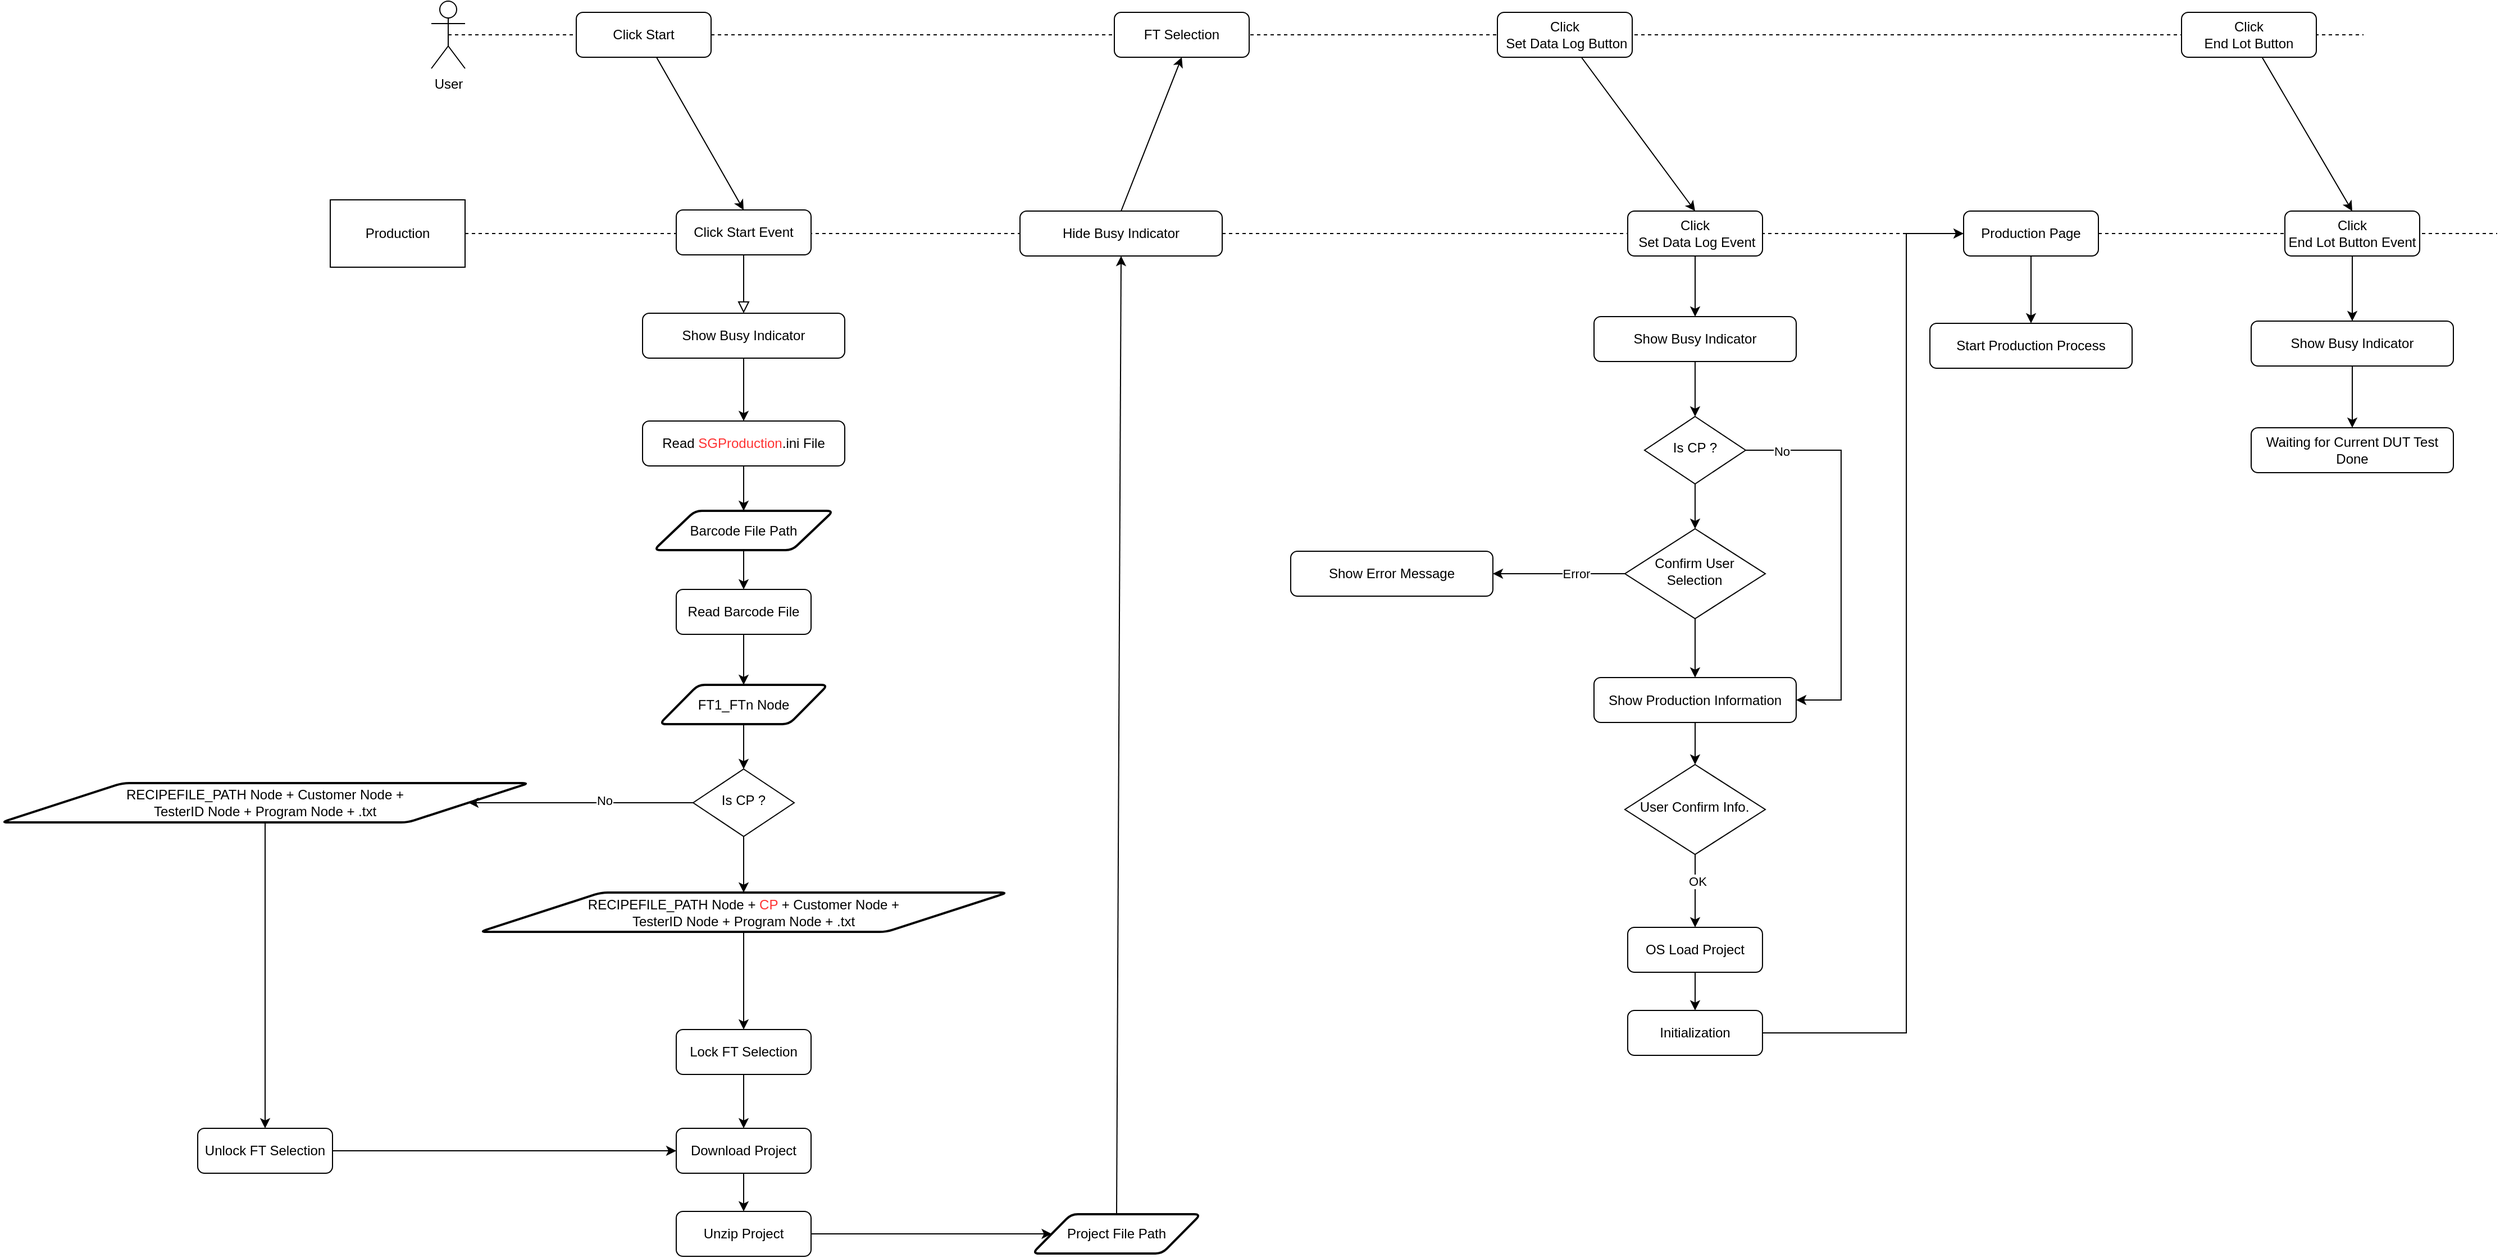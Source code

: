 <mxfile version="14.7.2" type="github" pages="2">
  <diagram id="C5RBs43oDa-KdzZeNtuy" name="Page-1">
    <mxGraphModel dx="3327" dy="2103" grid="0" gridSize="10" guides="1" tooltips="1" connect="1" arrows="1" fold="1" page="1" pageScale="1" pageWidth="827" pageHeight="1169" math="0" shadow="0">
      <root>
        <mxCell id="WIyWlLk6GJQsqaUBKTNV-0" />
        <mxCell id="WIyWlLk6GJQsqaUBKTNV-1" parent="WIyWlLk6GJQsqaUBKTNV-0" />
        <mxCell id="osNyrSHT3eNxlnk6y9xx-10" value="User" style="shape=umlActor;verticalLabelPosition=bottom;verticalAlign=top;html=1;outlineConnect=0;" parent="WIyWlLk6GJQsqaUBKTNV-1" vertex="1">
          <mxGeometry x="-827" y="-325" width="30" height="60" as="geometry" />
        </mxCell>
        <mxCell id="osNyrSHT3eNxlnk6y9xx-11" value="Production" style="rounded=0;whiteSpace=wrap;html=1;" parent="WIyWlLk6GJQsqaUBKTNV-1" vertex="1">
          <mxGeometry x="-917" y="-148" width="120" height="60" as="geometry" />
        </mxCell>
        <mxCell id="osNyrSHT3eNxlnk6y9xx-12" value="" style="endArrow=none;dashed=1;html=1;exitX=0.5;exitY=0.5;exitDx=0;exitDy=0;exitPerimeter=0;" parent="WIyWlLk6GJQsqaUBKTNV-1" source="osNyrSHT3eNxlnk6y9xx-10" edge="1">
          <mxGeometry width="50" height="50" relative="1" as="geometry">
            <mxPoint x="-736" y="-261" as="sourcePoint" />
            <mxPoint x="893" y="-295" as="targetPoint" />
          </mxGeometry>
        </mxCell>
        <mxCell id="osNyrSHT3eNxlnk6y9xx-14" value="" style="endArrow=none;dashed=1;html=1;exitX=1;exitY=0.5;exitDx=0;exitDy=0;startArrow=none;" parent="WIyWlLk6GJQsqaUBKTNV-1" source="osNyrSHT3eNxlnk6y9xx-46" edge="1">
          <mxGeometry width="50" height="50" relative="1" as="geometry">
            <mxPoint x="-786" y="-118.5" as="sourcePoint" />
            <mxPoint x="1012" y="-118" as="targetPoint" />
          </mxGeometry>
        </mxCell>
        <mxCell id="osNyrSHT3eNxlnk6y9xx-17" style="rounded=0;orthogonalLoop=1;jettySize=auto;html=1;entryX=0.5;entryY=0;entryDx=0;entryDy=0;" parent="WIyWlLk6GJQsqaUBKTNV-1" source="osNyrSHT3eNxlnk6y9xx-15" target="WIyWlLk6GJQsqaUBKTNV-3" edge="1">
          <mxGeometry relative="1" as="geometry" />
        </mxCell>
        <mxCell id="osNyrSHT3eNxlnk6y9xx-15" value="Click Start" style="rounded=1;whiteSpace=wrap;html=1;fontSize=12;glass=0;strokeWidth=1;shadow=0;" parent="WIyWlLk6GJQsqaUBKTNV-1" vertex="1">
          <mxGeometry x="-698" y="-315" width="120" height="40" as="geometry" />
        </mxCell>
        <mxCell id="WIyWlLk6GJQsqaUBKTNV-2" value="" style="rounded=0;html=1;jettySize=auto;orthogonalLoop=1;fontSize=11;endArrow=block;endFill=0;endSize=8;strokeWidth=1;shadow=0;labelBackgroundColor=none;edgeStyle=orthogonalEdgeStyle;entryX=0.5;entryY=0;entryDx=0;entryDy=0;" parent="WIyWlLk6GJQsqaUBKTNV-1" source="WIyWlLk6GJQsqaUBKTNV-3" target="osNyrSHT3eNxlnk6y9xx-43" edge="1">
          <mxGeometry x="-784" y="-139" as="geometry">
            <mxPoint x="-549" y="-40" as="targetPoint" />
          </mxGeometry>
        </mxCell>
        <mxCell id="osNyrSHT3eNxlnk6y9xx-18" value="Read &lt;font color=&quot;#ff3333&quot;&gt;SGProduction&lt;/font&gt;.ini File" style="rounded=1;whiteSpace=wrap;html=1;fontSize=12;glass=0;strokeWidth=1;shadow=0;" parent="WIyWlLk6GJQsqaUBKTNV-1" vertex="1">
          <mxGeometry x="-639" y="49" width="180" height="40" as="geometry" />
        </mxCell>
        <mxCell id="osNyrSHT3eNxlnk6y9xx-19" value="Barcode File Path" style="shape=parallelogram;html=1;strokeWidth=2;perimeter=parallelogramPerimeter;whiteSpace=wrap;rounded=1;arcSize=12;size=0.23;" parent="WIyWlLk6GJQsqaUBKTNV-1" vertex="1">
          <mxGeometry x="-629" y="129" width="160" height="35" as="geometry" />
        </mxCell>
        <mxCell id="osNyrSHT3eNxlnk6y9xx-20" style="edgeStyle=orthogonalEdgeStyle;rounded=0;orthogonalLoop=1;jettySize=auto;html=1;entryX=0.5;entryY=0;entryDx=0;entryDy=0;" parent="WIyWlLk6GJQsqaUBKTNV-1" source="osNyrSHT3eNxlnk6y9xx-18" target="osNyrSHT3eNxlnk6y9xx-19" edge="1">
          <mxGeometry x="-784" y="-41" as="geometry" />
        </mxCell>
        <mxCell id="osNyrSHT3eNxlnk6y9xx-21" value="Read Barcode File" style="rounded=1;whiteSpace=wrap;html=1;fontSize=12;glass=0;strokeWidth=1;shadow=0;" parent="WIyWlLk6GJQsqaUBKTNV-1" vertex="1">
          <mxGeometry x="-609" y="199" width="120" height="40" as="geometry" />
        </mxCell>
        <mxCell id="osNyrSHT3eNxlnk6y9xx-22" style="edgeStyle=orthogonalEdgeStyle;rounded=0;orthogonalLoop=1;jettySize=auto;html=1;entryX=0.5;entryY=0;entryDx=0;entryDy=0;" parent="WIyWlLk6GJQsqaUBKTNV-1" source="osNyrSHT3eNxlnk6y9xx-19" target="osNyrSHT3eNxlnk6y9xx-21" edge="1">
          <mxGeometry x="-784" y="-41" as="geometry" />
        </mxCell>
        <mxCell id="osNyrSHT3eNxlnk6y9xx-23" value="RECIPEFILE_PATH Node + &lt;font color=&quot;#ff3333&quot;&gt;CP&lt;/font&gt; + Customer Node + &lt;br&gt;TesterID Node + Program Node + .txt" style="shape=parallelogram;html=1;strokeWidth=2;perimeter=parallelogramPerimeter;whiteSpace=wrap;rounded=1;arcSize=12;size=0.23;" parent="WIyWlLk6GJQsqaUBKTNV-1" vertex="1">
          <mxGeometry x="-784" y="469" width="470" height="35" as="geometry" />
        </mxCell>
        <mxCell id="osNyrSHT3eNxlnk6y9xx-24" style="edgeStyle=orthogonalEdgeStyle;rounded=0;orthogonalLoop=1;jettySize=auto;html=1;entryX=0.5;entryY=0;entryDx=0;entryDy=0;" parent="WIyWlLk6GJQsqaUBKTNV-1" source="osNyrSHT3eNxlnk6y9xx-25" target="osNyrSHT3eNxlnk6y9xx-23" edge="1">
          <mxGeometry x="-784" y="-41" as="geometry" />
        </mxCell>
        <mxCell id="osNyrSHT3eNxlnk6y9xx-25" value="Is CP ?" style="rhombus;whiteSpace=wrap;html=1;shadow=0;fontFamily=Helvetica;fontSize=12;align=center;strokeWidth=1;spacing=6;spacingTop=-4;" parent="WIyWlLk6GJQsqaUBKTNV-1" vertex="1">
          <mxGeometry x="-594" y="359" width="90" height="60" as="geometry" />
        </mxCell>
        <mxCell id="osNyrSHT3eNxlnk6y9xx-26" style="edgeStyle=orthogonalEdgeStyle;rounded=0;orthogonalLoop=1;jettySize=auto;html=1;entryX=0.5;entryY=0;entryDx=0;entryDy=0;" parent="WIyWlLk6GJQsqaUBKTNV-1" source="osNyrSHT3eNxlnk6y9xx-27" target="osNyrSHT3eNxlnk6y9xx-25" edge="1">
          <mxGeometry x="-784" y="-41" as="geometry" />
        </mxCell>
        <mxCell id="osNyrSHT3eNxlnk6y9xx-27" value="FT1_FTn Node" style="shape=parallelogram;html=1;strokeWidth=2;perimeter=parallelogramPerimeter;whiteSpace=wrap;rounded=1;arcSize=12;size=0.23;" parent="WIyWlLk6GJQsqaUBKTNV-1" vertex="1">
          <mxGeometry x="-624" y="284" width="150" height="35" as="geometry" />
        </mxCell>
        <mxCell id="osNyrSHT3eNxlnk6y9xx-28" style="edgeStyle=orthogonalEdgeStyle;rounded=0;orthogonalLoop=1;jettySize=auto;html=1;entryX=0.5;entryY=0;entryDx=0;entryDy=0;" parent="WIyWlLk6GJQsqaUBKTNV-1" source="osNyrSHT3eNxlnk6y9xx-21" target="osNyrSHT3eNxlnk6y9xx-27" edge="1">
          <mxGeometry x="-784" y="-41" as="geometry">
            <mxPoint x="-549" y="279" as="targetPoint" />
          </mxGeometry>
        </mxCell>
        <mxCell id="osNyrSHT3eNxlnk6y9xx-29" value="RECIPEFILE_PATH Node&amp;nbsp;+ Customer Node + &lt;br&gt;TesterID Node + Program Node + .txt" style="shape=parallelogram;html=1;strokeWidth=2;perimeter=parallelogramPerimeter;whiteSpace=wrap;rounded=1;arcSize=12;size=0.23;" parent="WIyWlLk6GJQsqaUBKTNV-1" vertex="1">
          <mxGeometry x="-1210" y="371.5" width="470" height="35" as="geometry" />
        </mxCell>
        <mxCell id="osNyrSHT3eNxlnk6y9xx-30" style="edgeStyle=orthogonalEdgeStyle;rounded=0;orthogonalLoop=1;jettySize=auto;html=1;exitX=0;exitY=0.5;exitDx=0;exitDy=0;entryX=1;entryY=0.5;entryDx=0;entryDy=0;" parent="WIyWlLk6GJQsqaUBKTNV-1" source="osNyrSHT3eNxlnk6y9xx-25" target="osNyrSHT3eNxlnk6y9xx-29" edge="1">
          <mxGeometry x="-784" y="-41" as="geometry">
            <mxPoint x="-699" y="425" as="sourcePoint" />
            <mxPoint x="-691" y="429" as="targetPoint" />
            <Array as="points">
              <mxPoint x="-714" y="389" />
              <mxPoint x="-714" y="389" />
            </Array>
          </mxGeometry>
        </mxCell>
        <mxCell id="osNyrSHT3eNxlnk6y9xx-31" value="No" style="edgeLabel;html=1;align=center;verticalAlign=middle;resizable=0;points=[];" parent="osNyrSHT3eNxlnk6y9xx-30" vertex="1" connectable="0">
          <mxGeometry x="-0.209" y="-2" relative="1" as="geometry">
            <mxPoint as="offset" />
          </mxGeometry>
        </mxCell>
        <mxCell id="osNyrSHT3eNxlnk6y9xx-32" value="Lock FT Selection" style="rounded=1;whiteSpace=wrap;html=1;fontSize=12;glass=0;strokeWidth=1;shadow=0;" parent="WIyWlLk6GJQsqaUBKTNV-1" vertex="1">
          <mxGeometry x="-609" y="591" width="120" height="40" as="geometry" />
        </mxCell>
        <mxCell id="osNyrSHT3eNxlnk6y9xx-33" style="edgeStyle=orthogonalEdgeStyle;rounded=0;orthogonalLoop=1;jettySize=auto;html=1;entryX=0.5;entryY=0;entryDx=0;entryDy=0;" parent="WIyWlLk6GJQsqaUBKTNV-1" source="osNyrSHT3eNxlnk6y9xx-23" target="osNyrSHT3eNxlnk6y9xx-32" edge="1">
          <mxGeometry x="-784" y="-41" as="geometry" />
        </mxCell>
        <mxCell id="osNyrSHT3eNxlnk6y9xx-34" value="Unlock FT Selection" style="rounded=1;whiteSpace=wrap;html=1;fontSize=12;glass=0;strokeWidth=1;shadow=0;" parent="WIyWlLk6GJQsqaUBKTNV-1" vertex="1">
          <mxGeometry x="-1035" y="679" width="120" height="40" as="geometry" />
        </mxCell>
        <mxCell id="osNyrSHT3eNxlnk6y9xx-35" style="edgeStyle=orthogonalEdgeStyle;rounded=0;orthogonalLoop=1;jettySize=auto;html=1;entryX=0.5;entryY=0;entryDx=0;entryDy=0;" parent="WIyWlLk6GJQsqaUBKTNV-1" source="osNyrSHT3eNxlnk6y9xx-29" target="osNyrSHT3eNxlnk6y9xx-34" edge="1">
          <mxGeometry x="-1564" y="-35.75" as="geometry" />
        </mxCell>
        <mxCell id="osNyrSHT3eNxlnk6y9xx-36" value="Download Project" style="rounded=1;whiteSpace=wrap;html=1;fontSize=12;glass=0;strokeWidth=1;shadow=0;" parent="WIyWlLk6GJQsqaUBKTNV-1" vertex="1">
          <mxGeometry x="-609" y="679" width="120" height="40" as="geometry" />
        </mxCell>
        <mxCell id="osNyrSHT3eNxlnk6y9xx-37" style="edgeStyle=orthogonalEdgeStyle;rounded=0;orthogonalLoop=1;jettySize=auto;html=1;entryX=0.5;entryY=0;entryDx=0;entryDy=0;" parent="WIyWlLk6GJQsqaUBKTNV-1" source="osNyrSHT3eNxlnk6y9xx-32" target="osNyrSHT3eNxlnk6y9xx-36" edge="1">
          <mxGeometry x="-784" y="-41" as="geometry" />
        </mxCell>
        <mxCell id="osNyrSHT3eNxlnk6y9xx-38" style="edgeStyle=orthogonalEdgeStyle;rounded=0;orthogonalLoop=1;jettySize=auto;html=1;entryX=0;entryY=0.5;entryDx=0;entryDy=0;exitX=1;exitY=0.5;exitDx=0;exitDy=0;" parent="WIyWlLk6GJQsqaUBKTNV-1" source="osNyrSHT3eNxlnk6y9xx-34" target="osNyrSHT3eNxlnk6y9xx-36" edge="1">
          <mxGeometry x="-784" y="-41" as="geometry">
            <Array as="points">
              <mxPoint x="-817" y="699" />
              <mxPoint x="-817" y="699" />
            </Array>
          </mxGeometry>
        </mxCell>
        <mxCell id="osNyrSHT3eNxlnk6y9xx-39" value="Unzip Project" style="rounded=1;whiteSpace=wrap;html=1;fontSize=12;glass=0;strokeWidth=1;shadow=0;" parent="WIyWlLk6GJQsqaUBKTNV-1" vertex="1">
          <mxGeometry x="-609" y="753" width="120" height="40" as="geometry" />
        </mxCell>
        <mxCell id="osNyrSHT3eNxlnk6y9xx-40" style="edgeStyle=orthogonalEdgeStyle;rounded=0;orthogonalLoop=1;jettySize=auto;html=1;entryX=0.5;entryY=0;entryDx=0;entryDy=0;" parent="WIyWlLk6GJQsqaUBKTNV-1" source="osNyrSHT3eNxlnk6y9xx-36" target="osNyrSHT3eNxlnk6y9xx-39" edge="1">
          <mxGeometry x="-784" y="-41" as="geometry" />
        </mxCell>
        <mxCell id="osNyrSHT3eNxlnk6y9xx-48" style="edgeStyle=none;rounded=0;orthogonalLoop=1;jettySize=auto;html=1;exitX=0.5;exitY=0;exitDx=0;exitDy=0;entryX=0.5;entryY=1;entryDx=0;entryDy=0;" parent="WIyWlLk6GJQsqaUBKTNV-1" source="osNyrSHT3eNxlnk6y9xx-41" target="osNyrSHT3eNxlnk6y9xx-46" edge="1">
          <mxGeometry relative="1" as="geometry" />
        </mxCell>
        <mxCell id="osNyrSHT3eNxlnk6y9xx-41" value="Project File Path" style="shape=parallelogram;html=1;strokeWidth=2;perimeter=parallelogramPerimeter;whiteSpace=wrap;rounded=1;arcSize=12;size=0.23;" parent="WIyWlLk6GJQsqaUBKTNV-1" vertex="1">
          <mxGeometry x="-292" y="755.5" width="150" height="35" as="geometry" />
        </mxCell>
        <mxCell id="osNyrSHT3eNxlnk6y9xx-42" style="edgeStyle=orthogonalEdgeStyle;rounded=0;orthogonalLoop=1;jettySize=auto;html=1;exitX=1;exitY=0.5;exitDx=0;exitDy=0;entryX=0;entryY=0.5;entryDx=0;entryDy=0;" parent="WIyWlLk6GJQsqaUBKTNV-1" source="osNyrSHT3eNxlnk6y9xx-39" target="osNyrSHT3eNxlnk6y9xx-41" edge="1">
          <mxGeometry x="-784" y="-41" as="geometry" />
        </mxCell>
        <mxCell id="osNyrSHT3eNxlnk6y9xx-44" style="edgeStyle=none;rounded=0;orthogonalLoop=1;jettySize=auto;html=1;entryX=0.5;entryY=0;entryDx=0;entryDy=0;" parent="WIyWlLk6GJQsqaUBKTNV-1" source="osNyrSHT3eNxlnk6y9xx-43" target="osNyrSHT3eNxlnk6y9xx-18" edge="1">
          <mxGeometry relative="1" as="geometry" />
        </mxCell>
        <mxCell id="osNyrSHT3eNxlnk6y9xx-43" value="Show Busy Indicator" style="rounded=1;whiteSpace=wrap;html=1;fontSize=12;glass=0;strokeWidth=1;shadow=0;" parent="WIyWlLk6GJQsqaUBKTNV-1" vertex="1">
          <mxGeometry x="-639" y="-47" width="180" height="40" as="geometry" />
        </mxCell>
        <mxCell id="osNyrSHT3eNxlnk6y9xx-50" style="edgeStyle=none;rounded=0;orthogonalLoop=1;jettySize=auto;html=1;exitX=0.5;exitY=0;exitDx=0;exitDy=0;entryX=0.5;entryY=1;entryDx=0;entryDy=0;" parent="WIyWlLk6GJQsqaUBKTNV-1" source="osNyrSHT3eNxlnk6y9xx-46" target="osNyrSHT3eNxlnk6y9xx-49" edge="1">
          <mxGeometry relative="1" as="geometry" />
        </mxCell>
        <mxCell id="osNyrSHT3eNxlnk6y9xx-46" value="Hide Busy Indicator" style="rounded=1;whiteSpace=wrap;html=1;fontSize=12;glass=0;strokeWidth=1;shadow=0;" parent="WIyWlLk6GJQsqaUBKTNV-1" vertex="1">
          <mxGeometry x="-303" y="-138" width="180" height="40" as="geometry" />
        </mxCell>
        <mxCell id="osNyrSHT3eNxlnk6y9xx-47" value="" style="endArrow=none;dashed=1;html=1;exitX=1;exitY=0.5;exitDx=0;exitDy=0;" parent="WIyWlLk6GJQsqaUBKTNV-1" source="osNyrSHT3eNxlnk6y9xx-11" target="osNyrSHT3eNxlnk6y9xx-46" edge="1">
          <mxGeometry width="50" height="50" relative="1" as="geometry">
            <mxPoint x="-797" y="-118" as="sourcePoint" />
            <mxPoint x="535" y="-118.5" as="targetPoint" />
          </mxGeometry>
        </mxCell>
        <mxCell id="WIyWlLk6GJQsqaUBKTNV-3" value="Click Start Event" style="rounded=1;whiteSpace=wrap;html=1;fontSize=12;glass=0;strokeWidth=1;shadow=0;" parent="WIyWlLk6GJQsqaUBKTNV-1" vertex="1">
          <mxGeometry x="-609" y="-139" width="120" height="40" as="geometry" />
        </mxCell>
        <mxCell id="osNyrSHT3eNxlnk6y9xx-49" value="FT Selection" style="rounded=1;whiteSpace=wrap;html=1;fontSize=12;glass=0;strokeWidth=1;shadow=0;" parent="WIyWlLk6GJQsqaUBKTNV-1" vertex="1">
          <mxGeometry x="-219" y="-315" width="120" height="40" as="geometry" />
        </mxCell>
        <mxCell id="dTgxTN9ih--eL3uSXzqX-3" value="Click&lt;br&gt;&amp;nbsp;Set Data Log Event" style="rounded=1;whiteSpace=wrap;html=1;fontSize=12;glass=0;strokeWidth=1;shadow=0;" parent="WIyWlLk6GJQsqaUBKTNV-1" vertex="1">
          <mxGeometry x="238" y="-138" width="120" height="40" as="geometry" />
        </mxCell>
        <mxCell id="dTgxTN9ih--eL3uSXzqX-11" style="edgeStyle=orthogonalEdgeStyle;rounded=0;orthogonalLoop=1;jettySize=auto;html=1;entryX=0.5;entryY=0;entryDx=0;entryDy=0;" parent="WIyWlLk6GJQsqaUBKTNV-1" source="dTgxTN9ih--eL3uSXzqX-3" target="osNyrSHT3eNxlnk6y9xx-78" edge="1">
          <mxGeometry x="-62" y="-138" as="geometry">
            <mxPoint x="298" y="-48" as="targetPoint" />
          </mxGeometry>
        </mxCell>
        <mxCell id="osNyrSHT3eNxlnk6y9xx-53" style="edgeStyle=none;rounded=0;orthogonalLoop=1;jettySize=auto;html=1;entryX=0.5;entryY=0;entryDx=0;entryDy=0;" parent="WIyWlLk6GJQsqaUBKTNV-1" source="osNyrSHT3eNxlnk6y9xx-52" target="dTgxTN9ih--eL3uSXzqX-3" edge="1">
          <mxGeometry relative="1" as="geometry" />
        </mxCell>
        <mxCell id="osNyrSHT3eNxlnk6y9xx-52" value="Click&lt;br&gt;&amp;nbsp;Set Data Log Button" style="rounded=1;whiteSpace=wrap;html=1;fontSize=12;glass=0;strokeWidth=1;shadow=0;" parent="WIyWlLk6GJQsqaUBKTNV-1" vertex="1">
          <mxGeometry x="122" y="-315" width="120" height="40" as="geometry" />
        </mxCell>
        <mxCell id="osNyrSHT3eNxlnk6y9xx-60" style="edgeStyle=orthogonalEdgeStyle;rounded=0;orthogonalLoop=1;jettySize=auto;html=1;entryX=0.5;entryY=0;entryDx=0;entryDy=0;" parent="WIyWlLk6GJQsqaUBKTNV-1" source="osNyrSHT3eNxlnk6y9xx-54" target="osNyrSHT3eNxlnk6y9xx-59" edge="1">
          <mxGeometry relative="1" as="geometry" />
        </mxCell>
        <mxCell id="osNyrSHT3eNxlnk6y9xx-54" value="Production Page" style="rounded=1;whiteSpace=wrap;html=1;fontSize=12;glass=0;strokeWidth=1;shadow=0;" parent="WIyWlLk6GJQsqaUBKTNV-1" vertex="1">
          <mxGeometry x="537" y="-138" width="120" height="40" as="geometry" />
        </mxCell>
        <mxCell id="osNyrSHT3eNxlnk6y9xx-58" style="edgeStyle=orthogonalEdgeStyle;rounded=0;orthogonalLoop=1;jettySize=auto;html=1;entryX=0;entryY=0.5;entryDx=0;entryDy=0;exitX=1;exitY=0.5;exitDx=0;exitDy=0;" parent="WIyWlLk6GJQsqaUBKTNV-1" source="osNyrSHT3eNxlnk6y9xx-77" target="osNyrSHT3eNxlnk6y9xx-54" edge="1">
          <mxGeometry relative="1" as="geometry">
            <mxPoint x="358" y="501" as="sourcePoint" />
            <Array as="points">
              <mxPoint x="486" y="594" />
              <mxPoint x="486" y="-118" />
            </Array>
          </mxGeometry>
        </mxCell>
        <mxCell id="osNyrSHT3eNxlnk6y9xx-59" value="Start Production Process" style="rounded=1;whiteSpace=wrap;html=1;fontSize=12;glass=0;strokeWidth=1;shadow=0;" parent="WIyWlLk6GJQsqaUBKTNV-1" vertex="1">
          <mxGeometry x="507" y="-38" width="180" height="40" as="geometry" />
        </mxCell>
        <mxCell id="osNyrSHT3eNxlnk6y9xx-61" value="Is CP ?" style="rhombus;whiteSpace=wrap;html=1;shadow=0;fontFamily=Helvetica;fontSize=12;align=center;strokeWidth=1;spacing=6;spacingTop=-4;" parent="WIyWlLk6GJQsqaUBKTNV-1" vertex="1">
          <mxGeometry x="252.97" y="45" width="90" height="60" as="geometry" />
        </mxCell>
        <mxCell id="osNyrSHT3eNxlnk6y9xx-62" value="Confirm User Selection" style="rhombus;whiteSpace=wrap;html=1;shadow=0;fontFamily=Helvetica;fontSize=12;align=center;strokeWidth=1;spacing=6;spacingTop=-4;" parent="WIyWlLk6GJQsqaUBKTNV-1" vertex="1">
          <mxGeometry x="235.47" y="145" width="125" height="80" as="geometry" />
        </mxCell>
        <mxCell id="osNyrSHT3eNxlnk6y9xx-63" style="edgeStyle=orthogonalEdgeStyle;rounded=0;orthogonalLoop=1;jettySize=auto;html=1;entryX=0.5;entryY=0;entryDx=0;entryDy=0;" parent="WIyWlLk6GJQsqaUBKTNV-1" source="osNyrSHT3eNxlnk6y9xx-61" target="osNyrSHT3eNxlnk6y9xx-62" edge="1">
          <mxGeometry x="-62.03" y="-45" as="geometry" />
        </mxCell>
        <mxCell id="osNyrSHT3eNxlnk6y9xx-64" value="Show Error Message" style="rounded=1;whiteSpace=wrap;html=1;fontSize=12;glass=0;strokeWidth=1;shadow=0;" parent="WIyWlLk6GJQsqaUBKTNV-1" vertex="1">
          <mxGeometry x="-62.03" y="165" width="180" height="40" as="geometry" />
        </mxCell>
        <mxCell id="osNyrSHT3eNxlnk6y9xx-65" style="edgeStyle=orthogonalEdgeStyle;rounded=0;orthogonalLoop=1;jettySize=auto;html=1;exitX=0;exitY=0.5;exitDx=0;exitDy=0;entryX=1;entryY=0.5;entryDx=0;entryDy=0;" parent="WIyWlLk6GJQsqaUBKTNV-1" source="osNyrSHT3eNxlnk6y9xx-62" target="osNyrSHT3eNxlnk6y9xx-64" edge="1">
          <mxGeometry x="-62.03" y="-45" as="geometry" />
        </mxCell>
        <mxCell id="osNyrSHT3eNxlnk6y9xx-66" value="Error" style="edgeLabel;html=1;align=center;verticalAlign=middle;resizable=0;points=[];" parent="osNyrSHT3eNxlnk6y9xx-65" vertex="1" connectable="0">
          <mxGeometry x="-0.262" relative="1" as="geometry">
            <mxPoint as="offset" />
          </mxGeometry>
        </mxCell>
        <mxCell id="osNyrSHT3eNxlnk6y9xx-67" value="Show Production Information" style="rounded=1;whiteSpace=wrap;html=1;fontSize=12;glass=0;strokeWidth=1;shadow=0;" parent="WIyWlLk6GJQsqaUBKTNV-1" vertex="1">
          <mxGeometry x="207.97" y="277.5" width="180" height="40" as="geometry" />
        </mxCell>
        <mxCell id="osNyrSHT3eNxlnk6y9xx-68" style="edgeStyle=orthogonalEdgeStyle;rounded=0;orthogonalLoop=1;jettySize=auto;html=1;entryX=1;entryY=0.5;entryDx=0;entryDy=0;" parent="WIyWlLk6GJQsqaUBKTNV-1" source="osNyrSHT3eNxlnk6y9xx-61" target="osNyrSHT3eNxlnk6y9xx-67" edge="1">
          <mxGeometry x="-62.03" y="-45" as="geometry">
            <Array as="points">
              <mxPoint x="427.97" y="75" />
              <mxPoint x="427.97" y="297" />
            </Array>
          </mxGeometry>
        </mxCell>
        <mxCell id="osNyrSHT3eNxlnk6y9xx-69" value="No" style="edgeLabel;html=1;align=center;verticalAlign=middle;resizable=0;points=[];" parent="osNyrSHT3eNxlnk6y9xx-68" vertex="1" connectable="0">
          <mxGeometry x="-0.82" relative="1" as="geometry">
            <mxPoint y="1" as="offset" />
          </mxGeometry>
        </mxCell>
        <mxCell id="osNyrSHT3eNxlnk6y9xx-70" style="edgeStyle=orthogonalEdgeStyle;rounded=0;orthogonalLoop=1;jettySize=auto;html=1;" parent="WIyWlLk6GJQsqaUBKTNV-1" source="osNyrSHT3eNxlnk6y9xx-62" target="osNyrSHT3eNxlnk6y9xx-67" edge="1">
          <mxGeometry x="-62.03" y="-45" as="geometry" />
        </mxCell>
        <mxCell id="osNyrSHT3eNxlnk6y9xx-71" value="User Confirm Info." style="rhombus;whiteSpace=wrap;html=1;shadow=0;fontFamily=Helvetica;fontSize=12;align=center;strokeWidth=1;spacing=6;spacingTop=-4;" parent="WIyWlLk6GJQsqaUBKTNV-1" vertex="1">
          <mxGeometry x="235.47" y="355" width="125" height="80" as="geometry" />
        </mxCell>
        <mxCell id="osNyrSHT3eNxlnk6y9xx-72" style="edgeStyle=orthogonalEdgeStyle;rounded=0;orthogonalLoop=1;jettySize=auto;html=1;entryX=0.5;entryY=0;entryDx=0;entryDy=0;" parent="WIyWlLk6GJQsqaUBKTNV-1" source="osNyrSHT3eNxlnk6y9xx-67" target="osNyrSHT3eNxlnk6y9xx-71" edge="1">
          <mxGeometry x="-62.03" y="-45" as="geometry" />
        </mxCell>
        <mxCell id="osNyrSHT3eNxlnk6y9xx-73" style="edgeStyle=orthogonalEdgeStyle;rounded=0;orthogonalLoop=1;jettySize=auto;html=1;entryX=0.5;entryY=0;entryDx=0;entryDy=0;" parent="WIyWlLk6GJQsqaUBKTNV-1" source="osNyrSHT3eNxlnk6y9xx-74" target="osNyrSHT3eNxlnk6y9xx-77" edge="1">
          <mxGeometry relative="1" as="geometry" />
        </mxCell>
        <mxCell id="osNyrSHT3eNxlnk6y9xx-74" value="OS Load Project" style="rounded=1;whiteSpace=wrap;html=1;fontSize=12;glass=0;strokeWidth=1;shadow=0;" parent="WIyWlLk6GJQsqaUBKTNV-1" vertex="1">
          <mxGeometry x="237.97" y="500" width="120" height="40" as="geometry" />
        </mxCell>
        <mxCell id="osNyrSHT3eNxlnk6y9xx-75" style="edgeStyle=orthogonalEdgeStyle;rounded=0;orthogonalLoop=1;jettySize=auto;html=1;entryX=0.5;entryY=0;entryDx=0;entryDy=0;" parent="WIyWlLk6GJQsqaUBKTNV-1" source="osNyrSHT3eNxlnk6y9xx-71" target="osNyrSHT3eNxlnk6y9xx-74" edge="1">
          <mxGeometry x="-62.03" y="-45" as="geometry">
            <Array as="points">
              <mxPoint x="297.97" y="500" />
            </Array>
            <mxPoint x="392.97" y="491" as="targetPoint" />
          </mxGeometry>
        </mxCell>
        <mxCell id="osNyrSHT3eNxlnk6y9xx-76" value="OK" style="edgeLabel;html=1;align=center;verticalAlign=middle;resizable=0;points=[];" parent="osNyrSHT3eNxlnk6y9xx-75" vertex="1" connectable="0">
          <mxGeometry x="-0.281" y="2" relative="1" as="geometry">
            <mxPoint as="offset" />
          </mxGeometry>
        </mxCell>
        <mxCell id="osNyrSHT3eNxlnk6y9xx-77" value="Initialization" style="rounded=1;whiteSpace=wrap;html=1;fontSize=12;glass=0;strokeWidth=1;shadow=0;" parent="WIyWlLk6GJQsqaUBKTNV-1" vertex="1">
          <mxGeometry x="237.97" y="574" width="120" height="40" as="geometry" />
        </mxCell>
        <mxCell id="osNyrSHT3eNxlnk6y9xx-79" style="edgeStyle=orthogonalEdgeStyle;rounded=0;orthogonalLoop=1;jettySize=auto;html=1;entryX=0.5;entryY=0;entryDx=0;entryDy=0;" parent="WIyWlLk6GJQsqaUBKTNV-1" source="osNyrSHT3eNxlnk6y9xx-78" target="osNyrSHT3eNxlnk6y9xx-61" edge="1">
          <mxGeometry relative="1" as="geometry" />
        </mxCell>
        <mxCell id="osNyrSHT3eNxlnk6y9xx-78" value="Show Busy Indicator" style="rounded=1;whiteSpace=wrap;html=1;fontSize=12;glass=0;strokeWidth=1;shadow=0;" parent="WIyWlLk6GJQsqaUBKTNV-1" vertex="1">
          <mxGeometry x="208" y="-44" width="180" height="40" as="geometry" />
        </mxCell>
        <mxCell id="mJ2Yfo1aPZkFYC3O0aXI-3" style="rounded=0;orthogonalLoop=1;jettySize=auto;html=1;entryX=0.5;entryY=0;entryDx=0;entryDy=0;" edge="1" parent="WIyWlLk6GJQsqaUBKTNV-1" source="osNyrSHT3eNxlnk6y9xx-80" target="mJ2Yfo1aPZkFYC3O0aXI-1">
          <mxGeometry relative="1" as="geometry" />
        </mxCell>
        <mxCell id="osNyrSHT3eNxlnk6y9xx-80" value="Click&lt;br&gt;End Lot Button" style="rounded=1;whiteSpace=wrap;html=1;fontSize=12;glass=0;strokeWidth=1;shadow=0;" parent="WIyWlLk6GJQsqaUBKTNV-1" vertex="1">
          <mxGeometry x="731" y="-315" width="120" height="40" as="geometry" />
        </mxCell>
        <mxCell id="mJ2Yfo1aPZkFYC3O0aXI-5" style="edgeStyle=none;rounded=0;orthogonalLoop=1;jettySize=auto;html=1;entryX=0.5;entryY=0;entryDx=0;entryDy=0;" edge="1" parent="WIyWlLk6GJQsqaUBKTNV-1" source="mJ2Yfo1aPZkFYC3O0aXI-1" target="mJ2Yfo1aPZkFYC3O0aXI-4">
          <mxGeometry relative="1" as="geometry" />
        </mxCell>
        <mxCell id="mJ2Yfo1aPZkFYC3O0aXI-1" value="Click&lt;br&gt;End Lot Button Event" style="rounded=1;whiteSpace=wrap;html=1;fontSize=12;glass=0;strokeWidth=1;shadow=0;" vertex="1" parent="WIyWlLk6GJQsqaUBKTNV-1">
          <mxGeometry x="823" y="-138" width="120" height="40" as="geometry" />
        </mxCell>
        <mxCell id="mJ2Yfo1aPZkFYC3O0aXI-7" style="edgeStyle=none;rounded=0;orthogonalLoop=1;jettySize=auto;html=1;entryX=0.5;entryY=0;entryDx=0;entryDy=0;" edge="1" parent="WIyWlLk6GJQsqaUBKTNV-1" source="mJ2Yfo1aPZkFYC3O0aXI-4" target="mJ2Yfo1aPZkFYC3O0aXI-6">
          <mxGeometry relative="1" as="geometry" />
        </mxCell>
        <mxCell id="mJ2Yfo1aPZkFYC3O0aXI-4" value="Show Busy Indicator" style="rounded=1;whiteSpace=wrap;html=1;fontSize=12;glass=0;strokeWidth=1;shadow=0;" vertex="1" parent="WIyWlLk6GJQsqaUBKTNV-1">
          <mxGeometry x="793" y="-40" width="180" height="40" as="geometry" />
        </mxCell>
        <mxCell id="mJ2Yfo1aPZkFYC3O0aXI-6" value="Waiting for Current DUT Test Done" style="rounded=1;whiteSpace=wrap;html=1;fontSize=12;glass=0;strokeWidth=1;shadow=0;" vertex="1" parent="WIyWlLk6GJQsqaUBKTNV-1">
          <mxGeometry x="793" y="55" width="180" height="40" as="geometry" />
        </mxCell>
      </root>
    </mxGraphModel>
  </diagram>
  <diagram id="znlIZRhrjt059GyiPZnV" name="Page-2">
    <mxGraphModel dx="1422" dy="794" grid="1" gridSize="10" guides="1" tooltips="1" connect="1" arrows="1" fold="1" page="1" pageScale="1" pageWidth="827" pageHeight="1169" math="0" shadow="0">
      <root>
        <mxCell id="lxq8cxxwP00iRjFGByOI-0" />
        <mxCell id="lxq8cxxwP00iRjFGByOI-1" parent="lxq8cxxwP00iRjFGByOI-0" />
      </root>
    </mxGraphModel>
  </diagram>
</mxfile>
